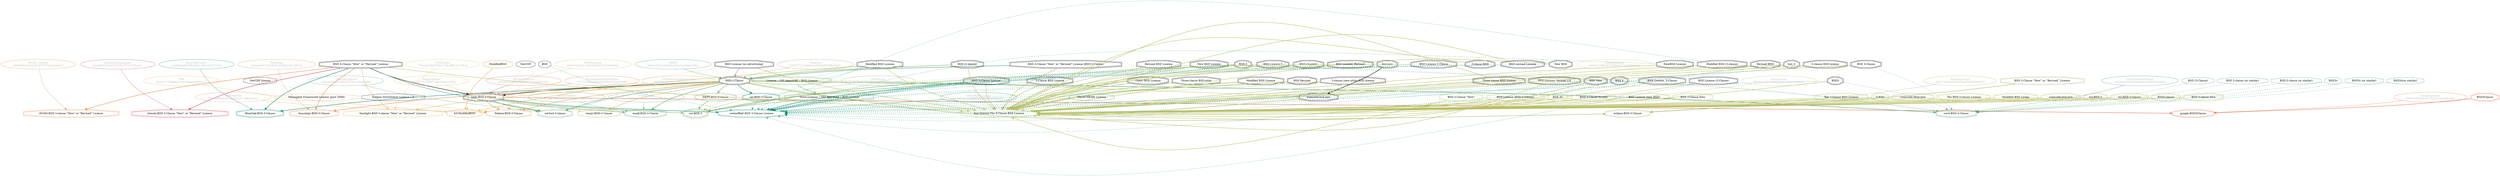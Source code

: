 strict digraph {
    node [shape=box];
    graph [splines=curved];
    518 [label="SPDXLicense\n803e722e6c114264df854935029d644d"
        ,fontcolor=gray
        ,color="#b8bf62"
        ,fillcolor="beige;1"
        ,shape=ellipse];
    519 [label="spdx:BSD-3-Clause"
        ,shape=doubleoctagon];
    520 [label="BSD-3-Clause"
        ,shape=doubleoctagon];
    521 [label="BSD 3-Clause \"New\" or \"Revised\" License"
        ,shape=doubleoctagon];
    3168 [label=NetCDF
         ,shape=octagon];
    3169 [label="NetCDF license"
         ,shape=octagon];
    4928 [label="OSILicense\ne7583f205996dbecff2d2f8ec11d367d"
         ,fontcolor=gray
         ,color="#78ab63"
         ,fillcolor="beige;1"
         ,shape=ellipse];
    4929 [label="osi:BSD-3"
         ,color="#78ab63"
         ,shape=tripleoctagon];
    4930 [label="BSD-3"
         ,shape=doubleoctagon];
    4931 [label="BSD 3-Clause License"
         ,shape=doubleoctagon];
    4932 [label="DEP5:BSD-3-clause"
         ,color="#78ab63"
         ,shape=doubleoctagon];
    4933 [label="Trove:License :: OSI Approved :: BSD License"
         ,color="#78ab63"
         ,shape=doubleoctagon];
    4934 [label="License :: OSI Approved :: BSD License"
         ,color="#78ab63"
         ,shape=doubleoctagon];
    4935 [label="Revised BSD License"
         ,shape=doubleoctagon];
    4936 [label="Modified BSD License"
         ,shape=doubleoctagon];
    4937 [label="New BSD License"
         ,shape=doubleoctagon];
    5500 [label="GoogleLicense\nf28f10d8f2fb41b77b415fc1446b1d84"
         ,fontcolor=gray
         ,color="#e06f45"
         ,fillcolor="beige;1"
         ,shape=ellipse];
    5501 [label="google:BSD3Clause"
         ,color="#e06f45"
         ,shape=doubleoctagon];
    5502 [label=BSD3Clause
         ,color="#e06f45"
         ,shape=doubleoctagon];
    5935 [label=BSD,shape=octagon];
    5977 [label="FedoraEntry\n7be9b88b5be81b9ba2dc97a88cfcb521"
         ,fontcolor=gray
         ,color="#e09d4b"
         ,fillcolor="beige;1"
         ,shape=ellipse];
    5978 [label="Fedora:BSD-3-Clause"
         ,color="#e09d4b"
         ,shape=doubleoctagon];
    5979 [label="BSD License (no advertising)"
         ,shape=doubleoctagon];
    5980 [label="Metasploit Framework License (post 2006)"
         ,color="#e09d4b"
         ,shape=octagon];
    5981 [label="Eclipse Distribution License 1.0"
         ,shape=octagon];
    8758 [label="BlueOakCouncil\nca08ba6bfd29fb3db0c22b169475474c"
         ,fontcolor=gray
         ,color="#00876c"
         ,fillcolor="beige;1"
         ,shape=ellipse];
    8759 [label="BlueOak:BSD-3-Clause"
         ,color="#00876c"
         ,shape=doubleoctagon];
    9488 [label="OSADLRule\n61ea42fd0e80f16dd345e96e69b3cb78"
         ,fontcolor=gray
         ,color="#58a066"
         ,fillcolor="beige;1"
         ,shape=ellipse];
    9489 [label="osadl:BSD-3-Clause"
         ,color="#58a066"
         ,shape=doubleoctagon];
    9812 [label="OSADLMatrix\nd06745cc54e243d1c1db3d6154280f1b"
         ,fontcolor=gray
         ,color="#58a066"
         ,fillcolor="beige;1"
         ,shape=ellipse];
    10320 [label="FSF\n8ac60c775fdb892cae2b9ee06688d171"
          ,fontcolor=gray
          ,color="#deb256"
          ,fillcolor="beige;1"
          ,shape=ellipse];
    10321 [label="fsf:ModifiedBSD"
          ,color="#deb256"
          ,shape=doubleoctagon];
    10322 [label=ModifiedBSD
          ,color="#deb256"
          ,shape=doubleoctagon];
    10870 [label="ChooseALicense\nceba2a64f023e0bb3f758c194aebe56e"
          ,fontcolor=gray
          ,color="#58a066"
          ,fillcolor="beige;1"
          ,shape=ellipse];
    10871 [label="cal:bsd-3-clause"
          ,color="#58a066"
          ,shape=doubleoctagon];
    12849 [label="ScancodeData\n8898cd1986367d209cefc7c8a59080a6"
          ,fontcolor=gray
          ,color="#dac767"
          ,fillcolor="beige;1"
          ,shape=ellipse];
    12850 [label="scancode:bsd-new"
          ,shape=doubleoctagon];
    12851 [label="bsd-new"
          ,shape=doubleoctagon];
    26774 [label="Fossology\n5adee599718028b833269b1d814f07a0"
          ,fontcolor=gray
          ,color="#e18745"
          ,fillcolor="beige;1"
          ,shape=ellipse];
    26775 [label="fossology:BSD-3-Clause"
          ,color="#e18745"
          ,shape=doubleoctagon];
    28241 [label="OKFN\n8dea1cf49ca46395a559a5ab499d23ba"
          ,fontcolor=gray
          ,color="#379469"
          ,fillcolor="beige;1"
          ,shape=ellipse];
    28242 [label="BSD 3-Clause \"New\" or \"Revised\" License (BSD-3-Clause)"
          ,shape=doubleoctagon];
    28514 [label="OrtLicenseCategorization\n7077c53aba646c8bde4b2f1850c760ff"
          ,fontcolor=gray
          ,color="#e06f45"
          ,fillcolor="beige;1"
          ,shape=ellipse];
    35369 [label="OrtLicenseCategorization\nf93ff0fdd8a0827196614d480afe5639"
          ,fontcolor=gray
          ,color="#e09d4b"
          ,fillcolor="beige;1"
          ,shape=ellipse];
    36457 [label="CavilLicenseChange\n47d94cb0942906a98d7e4ea6324850fb"
          ,fontcolor=gray
          ,color="#379469"
          ,fillcolor="beige;1"
          ,shape=ellipse];
    36458 [label="cavil:BSD-3-Clause"
          ,color="#379469"
          ,shape=doubleoctagon];
    36459 [label="BSD (3-Clause)"
          ,color="#379469"
          ,shape=octagon];
    36460 [label="BSD 3-Clause"
          ,shape=doubleoctagon];
    36461 [label="BSD 3-clause (or similar)"
          ,color="#379469"
          ,shape=octagon];
    36462 [label="BSD-3-clause (or similar)"
          ,color="#379469"
          ,shape=octagon];
    36463 [label=BSD3
          ,shape=doubleoctagon];
    36464 [label=BSD3c
          ,color="#379469"
          ,shape=octagon];
    36465 [label="BSD3c (or similar)"
          ,color="#379469"
          ,shape=octagon];
    36466 [label="BSD3c(or similar)"
          ,color="#379469"
          ,shape=octagon];
    39263 [label="MetaeffektLicense\naa40973e31efa9e5e94b3bb8ad8bb963"
          ,fontcolor=gray
          ,color="#00876c"
          ,fillcolor="beige;1"
          ,shape=ellipse];
    39264 [label="metaeffekt:BSD 3-Clause License"
          ,color="#00876c"
          ,shape=doubleoctagon];
    39265 [label="3-Clause BSD License"
          ,shape=doubleoctagon];
    39266 [label="3-clause BSD"
          ,shape=doubleoctagon];
    39267 [label="Three-clause BSD-style"
          ,shape=doubleoctagon];
    39268 [label=bsd_3
          ,shape=doubleoctagon];
    39269 [label="Modified BSD Licence"
          ,shape=doubleoctagon];
    39270 [label="Modified BSD (3-clause)"
          ,shape=doubleoctagon];
    39271 [label="BSD New"
          ,shape=doubleoctagon];
    39272 [label="New BSD"
          ,shape=doubleoctagon];
    39273 [label="(New) BSD License"
          ,shape=doubleoctagon];
    39274 [label="Revised BSD"
          ,shape=doubleoctagon];
    39275 [label="3-clause (new-style) BSD license"
          ,shape=doubleoctagon];
    39276 [label="BSD (3-point)"
          ,shape=doubleoctagon];
    39277 [label="BSD 3"
          ,shape=doubleoctagon];
    39278 [label="BSD Licence 3"
          ,shape=doubleoctagon];
    39279 [label="BSD License (3-Clause)"
          ,shape=doubleoctagon];
    39280 [label="BSD License 3 Clause"
          ,shape=doubleoctagon];
    39281 [label="BSD License, 3-Clause"
          ,shape=doubleoctagon];
    39282 [label="BSD License, Revised"
          ,shape=doubleoctagon];
    39283 [label="BSD License, Version 3.0"
          ,shape=doubleoctagon];
    39284 [label="BSD revised License"
          ,shape=doubleoctagon];
    39285 [label="BSD Revised"
          ,shape=doubleoctagon];
    39286 [label="NewBSD Licence"
          ,shape=doubleoctagon];
    39287 [label="Three clause BSD license"
          ,shape=doubleoctagon];
    39288 [label="TinySCHEME License"
          ,color="#00876c"
          ,shape=octagon];
    39289 [label="3 clause BSD license"
          ,shape=doubleoctagon];
    39290 [label="osi:BSD-3-Clause"
          ,color="#00876c"
          ,shape=doubleoctagon];
    49957 [label="HermineLicense\nee2a5ce1f3c5ad43058f5765a5d61382"
          ,fontcolor=gray
          ,color="#dc574a"
          ,fillcolor="beige;1"
          ,shape=ellipse];
    50120 [label="WarprLicense\n76a99aaa775159fec778e78ef5ce5b2c"
          ,fontcolor=gray
          ,color="#deb256"
          ,fillcolor="beige;1"
          ,shape=ellipse];
    50121 [label="warpr:BSD-3-Clause"
          ,color="#deb256"
          ,shape=doubleoctagon];
    50347 [label="FossLicense\nf29dccc4a91340a826de755c7d16dcd7"
          ,fontcolor=gray
          ,color="#b8bf62"
          ,fillcolor="beige;1"
          ,shape=ellipse];
    50348 [label="foss-license:The 3-Clause BSD License"
          ,color="#b8bf62"
          ,shape=doubleoctagon];
    50349 [label="The 3-Clause BSD License"
          ,color="#b8bf62"
          ,shape=doubleoctagon];
    50350 [label="3-BSD"
          ,color="#b8bf62"
          ,shape=doubleoctagon];
    50351 [label="BSD (3 clause)"
          ,shape=doubleoctagon];
    50352 [label="scancode://bsd-new"
          ,color="#b8bf62"
          ,shape=doubleoctagon];
    50353 [label="The BSD-3-clause License"
          ,color="#b8bf62"
          ,shape=doubleoctagon];
    50354 [label="Modified BSD Licens"
          ,color="#b8bf62"
          ,shape=doubleoctagon];
    50355 [label="scancode:bsd-new"
          ,color="#b8bf62"
          ,shape=doubleoctagon];
    50356 [label="osi:BSD-3"
          ,color="#b8bf62"
          ,shape=doubleoctagon];
    50357 [label="osi:BSD-3-Clause"
          ,color="#b8bf62"
          ,shape=doubleoctagon];
    50358 [label="BSD3-clause"
          ,color="#b8bf62"
          ,shape=doubleoctagon];
    50359 [label="BSD-3-clause New"
          ,color="#b8bf62"
          ,shape=doubleoctagon];
    50360 [label="BSD 3-Clause \"New\""
          ,color="#b8bf62"
          ,shape=doubleoctagon];
    50361 [label="BSD License (BSD-3-Clause)"
          ,color="#b8bf62"
          ,shape=doubleoctagon];
    50362 [label="BSD 3C"
          ,color="#b8bf62"
          ,shape=doubleoctagon];
    50363 [label="BSD-3-Clause license"
          ,color="#b8bf62"
          ,shape=doubleoctagon];
    50364 [label="BSD License (new BSD)"
          ,color="#b8bf62"
          ,shape=doubleoctagon];
    50365 [label="BSD 3-Clause New"
          ,color="#b8bf62"
          ,shape=doubleoctagon];
    50948 [label="FOSSLight\n77bca45c8df764e77c6eeff8142799cd"
          ,fontcolor=gray
          ,color="#dac767"
          ,fillcolor="beige;1"
          ,shape=ellipse];
    50949 [label="fosslight:BSD 3-clause \"New\" or \"Revised\" License"
          ,color="#dac767"
          ,shape=doubleoctagon];
    51251 [label="HitachiOpenLicense\nb6aa8f5237bd973c5f14703a57fbaad1"
          ,fontcolor=gray
          ,color="#d43d51"
          ,fillcolor="beige;1"
          ,shape=ellipse];
    51252 [label="hitachi:BSD 3-Clause \"New\" or \"Revised\" License"
          ,color="#d43d51"
          ,shape=doubleoctagon];
    54242 [label="EclipseLicense\n8c0c75fe6dabaf7d76e596184606fc7f"
          ,fontcolor=gray
          ,color="#98b561"
          ,fillcolor="beige;1"
          ,shape=ellipse];
    54243 [label="eclipse:BSD-3-Clause"
          ,color="#98b561"
          ,shape=doubleoctagon];
    54244 [label="BSD 3-Clause “New” or “Revised” License"
          ,color="#98b561"
          ,shape=doubleoctagon];
    54395 [label="ifrOSS License\ne9990d65ce842d7c9707f7fca39a0e12"
          ,fontcolor=gray
          ,color="#e18745"
          ,fillcolor="beige;1"
          ,shape=ellipse];
    54396 [label="ifrOSS:BSD 3-clause \"New\" or \"Revised\" License"
          ,color="#e18745"
          ,shape=doubleoctagon];
    56012 [label="Curation\n928787512490b4c40b8fb9333fbc78d7"
          ,fontcolor=gray
          ,color="#78ab63"
          ,fillcolor="beige;1"
          ,shape=ellipse];
    518 -> 519 [weight=0.5
               ,color="#b8bf62"];
    519 -> 4929 [style=bold
                ,arrowhead=vee
                ,weight=0.7
                ,color="#78ab63"];
    519 -> 5501 [style=bold
                ,arrowhead=vee
                ,weight=0.7
                ,color="#e06f45"];
    519 -> 5978 [style=bold
                ,arrowhead=vee
                ,weight=0.7
                ,color="#e09d4b"];
    519 -> 9489 [style=bold
                ,arrowhead=vee
                ,weight=0.7
                ,color="#58a066"];
    519 -> 10321 [style=dashed
                 ,arrowhead=vee
                 ,weight=0.5
                 ,color="#deb256"];
    519 -> 10871 [style=bold
                 ,arrowhead=vee
                 ,weight=0.7
                 ,color="#58a066"];
    519 -> 39264 [style=bold
                 ,arrowhead=vee
                 ,weight=0.7
                 ,color="#00876c"];
    520 -> 519 [style=bold
               ,arrowhead=vee
               ,weight=0.7];
    520 -> 4932 [style=bold
                ,arrowhead=vee
                ,weight=0.7
                ,color="#78ab63"];
    520 -> 5978 [style=bold
                ,arrowhead=vee
                ,weight=0.7
                ,color="#e09d4b"];
    520 -> 8759 [style=bold
                ,arrowhead=vee
                ,weight=0.7
                ,color="#00876c"];
    520 -> 9489 [style=bold
                ,arrowhead=vee
                ,weight=0.7
                ,color="#58a066"];
    520 -> 10871 [style=bold
                 ,arrowhead=vee
                 ,weight=0.7
                 ,color="#58a066"];
    520 -> 12850 [style=bold
                 ,arrowhead=vee
                 ,weight=0.7
                 ,color="#dac767"];
    520 -> 26775 [style=bold
                 ,arrowhead=vee
                 ,weight=0.7
                 ,color="#e18745"];
    520 -> 36458 [style=bold
                 ,arrowhead=vee
                 ,weight=0.7
                 ,color="#379469"];
    520 -> 36458 [style=bold
                 ,arrowhead=vee
                 ,weight=0.7
                 ,color="#379469"];
    520 -> 39290 [style=bold
                 ,arrowhead=vee
                 ,weight=0.7
                 ,color="#00876c"];
    520 -> 50121 [style=bold
                 ,arrowhead=vee
                 ,weight=0.7
                 ,color="#deb256"];
    520 -> 50348 [style=bold
                 ,arrowhead=vee
                 ,weight=0.7
                 ,color="#b8bf62"];
    520 -> 50949 [style=bold
                 ,arrowhead=vee
                 ,weight=0.7
                 ,color="#dac767"];
    520 -> 54243 [style=bold
                 ,arrowhead=vee
                 ,weight=0.7
                 ,color="#98b561"];
    521 -> 519 [style=bold
               ,arrowhead=vee
               ,weight=0.7];
    521 -> 8759 [style=bold
                ,arrowhead=vee
                ,weight=0.7
                ,color="#00876c"];
    521 -> 10871 [style=bold
                 ,arrowhead=vee
                 ,weight=0.7
                 ,color="#58a066"];
    521 -> 26775 [style=bold
                 ,arrowhead=vee
                 ,weight=0.7
                 ,color="#e18745"];
    521 -> 50348 [style=bold
                 ,arrowhead=vee
                 ,weight=0.7
                 ,color="#b8bf62"];
    521 -> 50949 [style=bold
                 ,arrowhead=vee
                 ,weight=0.7
                 ,color="#dac767"];
    521 -> 51252 [style=bold
                 ,arrowhead=vee
                 ,weight=0.7
                 ,color="#d43d51"];
    521 -> 54396 [style=bold
                 ,arrowhead=vee
                 ,weight=0.7
                 ,color="#e18745"];
    521 -> 54396 [style=bold
                 ,arrowhead=vee
                 ,weight=0.7
                 ,color="#e18745"];
    3168 -> 5978 [style=dashed
                 ,arrowhead=vee
                 ,weight=0.5
                 ,color="#e09d4b"];
    3169 -> 5978 [style=dashed
                 ,arrowhead=vee
                 ,weight=0.5
                 ,color="#e09d4b"];
    4928 -> 4929 [weight=0.5
                 ,color="#78ab63"];
    4930 -> 4929 [style=bold
                 ,arrowhead=vee
                 ,weight=0.7
                 ,color="#78ab63"];
    4930 -> 36458 [style=dashed
                  ,arrowhead=vee
                  ,weight=0.5
                  ,color="#379469"];
    4930 -> 39264 [style=dashed
                  ,arrowhead=vee
                  ,weight=0.5
                  ,color="#00876c"];
    4930 -> 50348 [style=bold
                  ,arrowhead=vee
                  ,weight=0.7
                  ,color="#b8bf62"];
    4931 -> 4929 [style=bold
                 ,arrowhead=vee
                 ,weight=0.7
                 ,color="#78ab63"];
    4931 -> 39264 [style=bold
                  ,arrowhead=vee
                  ,weight=0.7
                  ,color="#00876c"];
    4931 -> 50348 [style=bold
                  ,arrowhead=vee
                  ,weight=0.7
                  ,color="#b8bf62"];
    4932 -> 4929 [style=bold
                 ,arrowhead=vee
                 ,weight=0.7
                 ,color="#78ab63"];
    4933 -> 4929 [style=bold
                 ,arrowhead=vee
                 ,weight=0.7
                 ,color="#78ab63"];
    4934 -> 4933 [style=bold
                 ,arrowhead=vee
                 ,weight=0.7
                 ,color="#78ab63"];
    4935 -> 4929 [style=dashed
                 ,arrowhead=vee
                 ,weight=0.5
                 ,color="#78ab63"];
    4935 -> 50348 [style=bold
                  ,arrowhead=vee
                  ,weight=0.7
                  ,color="#b8bf62"];
    4936 -> 4929 [style=dashed
                 ,arrowhead=vee
                 ,weight=0.5
                 ,color="#78ab63"];
    4936 -> 10321 [style=bold
                  ,arrowhead=vee
                  ,weight=0.7
                  ,color="#deb256"];
    4936 -> 10871 [style=dashed
                  ,arrowhead=vee
                  ,weight=0.5
                  ,color="#58a066"];
    4936 -> 39264 [style=dashed
                  ,arrowhead=vee
                  ,weight=0.5
                  ,color="#00876c"];
    4936 -> 50348 [style=bold
                  ,arrowhead=vee
                  ,weight=0.7
                  ,color="#b8bf62"];
    4937 -> 4929 [style=dashed
                 ,arrowhead=vee
                 ,weight=0.5
                 ,color="#78ab63"];
    4937 -> 36458 [style=dashed
                  ,arrowhead=vee
                  ,weight=0.5
                  ,color="#379469"];
    4937 -> 39264 [style=dashed
                  ,arrowhead=vee
                  ,weight=0.5
                  ,color="#00876c"];
    4937 -> 50348 [style=bold
                  ,arrowhead=vee
                  ,weight=0.7
                  ,color="#b8bf62"];
    5500 -> 5501 [weight=0.5
                 ,color="#e06f45"];
    5502 -> 5501 [style=bold
                 ,arrowhead=vee
                 ,weight=0.7
                 ,color="#e06f45"];
    5935 -> 5978 [style=dashed
                 ,arrowhead=vee
                 ,weight=0.5
                 ,color="#e09d4b"];
    5935 -> 39264 [style=dashed
                  ,arrowhead=vee
                  ,weight=0.5
                  ,color="#00876c"];
    5977 -> 5978 [weight=0.5
                 ,color="#e09d4b"];
    5979 -> 520 [style=bold
                ,arrowhead=vee
                ,weight=0.7
                ,color="#78ab63"];
    5979 -> 5978 [style=dashed
                 ,arrowhead=vee
                 ,weight=0.5
                 ,color="#e09d4b"];
    5979 -> 50348 [style=bold
                  ,arrowhead=vee
                  ,weight=0.7
                  ,color="#b8bf62"];
    5980 -> 5978 [style=dashed
                 ,arrowhead=vee
                 ,weight=0.5
                 ,color="#e09d4b"];
    5981 -> 5978 [style=dashed
                 ,arrowhead=vee
                 ,weight=0.5
                 ,color="#e09d4b"];
    8758 -> 8759 [weight=0.5
                 ,color="#00876c"];
    9488 -> 9489 [weight=0.5
                 ,color="#58a066"];
    9812 -> 9489 [weight=0.5
                 ,color="#58a066"];
    10320 -> 10321 [weight=0.5
                   ,color="#deb256"];
    10322 -> 10321 [style=bold
                   ,arrowhead=vee
                   ,weight=0.7
                   ,color="#deb256"];
    10870 -> 10871 [weight=0.5
                   ,color="#58a066"];
    12849 -> 12850 [weight=0.5
                   ,color="#dac767"];
    12850 -> 39264 [style=dashed
                   ,arrowhead=vee
                   ,weight=0.5
                   ,color="#00876c"];
    12850 -> 50348 [style=bold
                   ,arrowhead=vee
                   ,weight=0.7
                   ,color="#b8bf62"];
    12851 -> 12850 [style=bold
                   ,arrowhead=vee
                   ,weight=0.7];
    26774 -> 26775 [weight=0.5
                   ,color="#e18745"];
    28241 -> 520 [weight=0.5
                 ,color="#379469"];
    28242 -> 520 [style=bold
                 ,arrowhead=vee
                 ,weight=0.7
                 ,color="#379469"];
    28242 -> 50348 [style=bold
                   ,arrowhead=vee
                   ,weight=0.7
                   ,color="#b8bf62"];
    28514 -> 519 [weight=0.5
                 ,color="#e06f45"];
    35369 -> 519 [weight=0.5
                 ,color="#e09d4b"];
    36457 -> 36458 [weight=0.5
                   ,color="#379469"];
    36459 -> 36458 [style=dashed
                   ,arrowhead=vee
                   ,weight=0.5
                   ,color="#379469"];
    36460 -> 36458 [style=dashed
                   ,arrowhead=vee
                   ,weight=0.5
                   ,color="#379469"];
    36460 -> 50348 [style=bold
                   ,arrowhead=vee
                   ,weight=0.7
                   ,color="#b8bf62"];
    36461 -> 36458 [style=dashed
                   ,arrowhead=vee
                   ,weight=0.5
                   ,color="#379469"];
    36462 -> 36458 [style=dashed
                   ,arrowhead=vee
                   ,weight=0.5
                   ,color="#379469"];
    36463 -> 36458 [style=dashed
                   ,arrowhead=vee
                   ,weight=0.5
                   ,color="#379469"];
    36463 -> 39264 [style=dashed
                   ,arrowhead=vee
                   ,weight=0.5
                   ,color="#00876c"];
    36463 -> 50348 [style=bold
                   ,arrowhead=vee
                   ,weight=0.7
                   ,color="#b8bf62"];
    36464 -> 36458 [style=dashed
                   ,arrowhead=vee
                   ,weight=0.5
                   ,color="#379469"];
    36465 -> 36458 [style=dashed
                   ,arrowhead=vee
                   ,weight=0.5
                   ,color="#379469"];
    36466 -> 36458 [style=dashed
                   ,arrowhead=vee
                   ,weight=0.5
                   ,color="#379469"];
    39263 -> 39264 [weight=0.5
                   ,color="#00876c"];
    39265 -> 39264 [style=dashed
                   ,arrowhead=vee
                   ,weight=0.5
                   ,color="#00876c"];
    39265 -> 50348 [style=bold
                   ,arrowhead=vee
                   ,weight=0.7
                   ,color="#b8bf62"];
    39266 -> 39264 [style=dashed
                   ,arrowhead=vee
                   ,weight=0.5
                   ,color="#00876c"];
    39266 -> 50348 [style=bold
                   ,arrowhead=vee
                   ,weight=0.7
                   ,color="#b8bf62"];
    39267 -> 39264 [style=dashed
                   ,arrowhead=vee
                   ,weight=0.5
                   ,color="#00876c"];
    39267 -> 50348 [style=bold
                   ,arrowhead=vee
                   ,weight=0.7
                   ,color="#b8bf62"];
    39268 -> 39264 [style=dashed
                   ,arrowhead=vee
                   ,weight=0.5
                   ,color="#00876c"];
    39268 -> 50348 [style=bold
                   ,arrowhead=vee
                   ,weight=0.7
                   ,color="#b8bf62"];
    39269 -> 39264 [style=dashed
                   ,arrowhead=vee
                   ,weight=0.5
                   ,color="#00876c"];
    39269 -> 50348 [style=bold
                   ,arrowhead=vee
                   ,weight=0.7
                   ,color="#b8bf62"];
    39270 -> 39264 [style=dashed
                   ,arrowhead=vee
                   ,weight=0.5
                   ,color="#00876c"];
    39270 -> 50348 [style=bold
                   ,arrowhead=vee
                   ,weight=0.7
                   ,color="#b8bf62"];
    39271 -> 39264 [style=dashed
                   ,arrowhead=vee
                   ,weight=0.5
                   ,color="#00876c"];
    39271 -> 50348 [style=bold
                   ,arrowhead=vee
                   ,weight=0.7
                   ,color="#b8bf62"];
    39272 -> 39264 [style=dashed
                   ,arrowhead=vee
                   ,weight=0.5
                   ,color="#00876c"];
    39272 -> 50348 [style=bold
                   ,arrowhead=vee
                   ,weight=0.7
                   ,color="#b8bf62"];
    39273 -> 39264 [style=dashed
                   ,arrowhead=vee
                   ,weight=0.5
                   ,color="#00876c"];
    39273 -> 50348 [style=bold
                   ,arrowhead=vee
                   ,weight=0.7
                   ,color="#b8bf62"];
    39274 -> 39264 [style=dashed
                   ,arrowhead=vee
                   ,weight=0.5
                   ,color="#00876c"];
    39274 -> 50348 [style=bold
                   ,arrowhead=vee
                   ,weight=0.7
                   ,color="#b8bf62"];
    39275 -> 39264 [style=dashed
                   ,arrowhead=vee
                   ,weight=0.5
                   ,color="#00876c"];
    39275 -> 50348 [style=bold
                   ,arrowhead=vee
                   ,weight=0.7
                   ,color="#b8bf62"];
    39276 -> 39264 [style=dashed
                   ,arrowhead=vee
                   ,weight=0.5
                   ,color="#00876c"];
    39276 -> 50348 [style=bold
                   ,arrowhead=vee
                   ,weight=0.7
                   ,color="#b8bf62"];
    39277 -> 39264 [style=dashed
                   ,arrowhead=vee
                   ,weight=0.5
                   ,color="#00876c"];
    39277 -> 50348 [style=bold
                   ,arrowhead=vee
                   ,weight=0.7
                   ,color="#b8bf62"];
    39278 -> 39264 [style=dashed
                   ,arrowhead=vee
                   ,weight=0.5
                   ,color="#00876c"];
    39278 -> 50348 [style=bold
                   ,arrowhead=vee
                   ,weight=0.7
                   ,color="#b8bf62"];
    39279 -> 39264 [style=dashed
                   ,arrowhead=vee
                   ,weight=0.5
                   ,color="#00876c"];
    39279 -> 50348 [style=bold
                   ,arrowhead=vee
                   ,weight=0.7
                   ,color="#b8bf62"];
    39280 -> 39264 [style=dashed
                   ,arrowhead=vee
                   ,weight=0.5
                   ,color="#00876c"];
    39280 -> 50348 [style=bold
                   ,arrowhead=vee
                   ,weight=0.7
                   ,color="#b8bf62"];
    39281 -> 39264 [style=dashed
                   ,arrowhead=vee
                   ,weight=0.5
                   ,color="#00876c"];
    39281 -> 50348 [style=bold
                   ,arrowhead=vee
                   ,weight=0.7
                   ,color="#b8bf62"];
    39282 -> 39264 [style=dashed
                   ,arrowhead=vee
                   ,weight=0.5
                   ,color="#00876c"];
    39282 -> 50348 [style=bold
                   ,arrowhead=vee
                   ,weight=0.7
                   ,color="#b8bf62"];
    39283 -> 39264 [style=dashed
                   ,arrowhead=vee
                   ,weight=0.5
                   ,color="#00876c"];
    39283 -> 50348 [style=bold
                   ,arrowhead=vee
                   ,weight=0.7
                   ,color="#b8bf62"];
    39284 -> 39264 [style=dashed
                   ,arrowhead=vee
                   ,weight=0.5
                   ,color="#00876c"];
    39284 -> 50348 [style=bold
                   ,arrowhead=vee
                   ,weight=0.7
                   ,color="#b8bf62"];
    39285 -> 39264 [style=dashed
                   ,arrowhead=vee
                   ,weight=0.5
                   ,color="#00876c"];
    39285 -> 50348 [style=bold
                   ,arrowhead=vee
                   ,weight=0.7
                   ,color="#b8bf62"];
    39286 -> 39264 [style=dashed
                   ,arrowhead=vee
                   ,weight=0.5
                   ,color="#00876c"];
    39286 -> 50348 [style=bold
                   ,arrowhead=vee
                   ,weight=0.7
                   ,color="#b8bf62"];
    39287 -> 39264 [style=dashed
                   ,arrowhead=vee
                   ,weight=0.5
                   ,color="#00876c"];
    39287 -> 50348 [style=bold
                   ,arrowhead=vee
                   ,weight=0.7
                   ,color="#b8bf62"];
    39288 -> 39264 [style=dashed
                   ,arrowhead=vee
                   ,weight=0.5
                   ,color="#00876c"];
    39289 -> 39264 [style=dashed
                   ,arrowhead=vee
                   ,weight=0.5
                   ,color="#00876c"];
    39289 -> 50348 [style=bold
                   ,arrowhead=vee
                   ,weight=0.7
                   ,color="#b8bf62"];
    39290 -> 39264 [style=dashed
                   ,arrowhead=vee
                   ,weight=0.5
                   ,color="#00876c"];
    49957 -> 519 [weight=0.5
                 ,color="#dc574a"];
    50120 -> 50121 [weight=0.5
                   ,color="#deb256"];
    50347 -> 50348 [weight=0.5
                   ,color="#b8bf62"];
    50349 -> 50348 [style=bold
                   ,arrowhead=vee
                   ,weight=0.7
                   ,color="#b8bf62"];
    50350 -> 50348 [style=bold
                   ,arrowhead=vee
                   ,weight=0.7
                   ,color="#b8bf62"];
    50351 -> 520 [style=bold
                 ,arrowhead=vee
                 ,weight=0.7
                 ,color="#78ab63"];
    50351 -> 50348 [style=bold
                   ,arrowhead=vee
                   ,weight=0.7
                   ,color="#b8bf62"];
    50352 -> 50348 [style=bold
                   ,arrowhead=vee
                   ,weight=0.7
                   ,color="#b8bf62"];
    50353 -> 50348 [style=bold
                   ,arrowhead=vee
                   ,weight=0.7
                   ,color="#b8bf62"];
    50354 -> 50348 [style=bold
                   ,arrowhead=vee
                   ,weight=0.7
                   ,color="#b8bf62"];
    50355 -> 50348 [style=bold
                   ,arrowhead=vee
                   ,weight=0.7
                   ,color="#b8bf62"];
    50356 -> 50348 [style=bold
                   ,arrowhead=vee
                   ,weight=0.7
                   ,color="#b8bf62"];
    50357 -> 50348 [style=bold
                   ,arrowhead=vee
                   ,weight=0.7
                   ,color="#b8bf62"];
    50358 -> 50348 [style=bold
                   ,arrowhead=vee
                   ,weight=0.7
                   ,color="#b8bf62"];
    50359 -> 50348 [style=bold
                   ,arrowhead=vee
                   ,weight=0.7
                   ,color="#b8bf62"];
    50360 -> 50348 [style=bold
                   ,arrowhead=vee
                   ,weight=0.7
                   ,color="#b8bf62"];
    50361 -> 50348 [style=bold
                   ,arrowhead=vee
                   ,weight=0.7
                   ,color="#b8bf62"];
    50362 -> 50348 [style=bold
                   ,arrowhead=vee
                   ,weight=0.7
                   ,color="#b8bf62"];
    50363 -> 50348 [style=bold
                   ,arrowhead=vee
                   ,weight=0.7
                   ,color="#b8bf62"];
    50364 -> 50348 [style=bold
                   ,arrowhead=vee
                   ,weight=0.7
                   ,color="#b8bf62"];
    50365 -> 50348 [style=bold
                   ,arrowhead=vee
                   ,weight=0.7
                   ,color="#b8bf62"];
    50948 -> 50949 [weight=0.5
                   ,color="#dac767"];
    51251 -> 51252 [weight=0.5
                   ,color="#d43d51"];
    54242 -> 54243 [weight=0.5
                   ,color="#98b561"];
    54244 -> 54243 [style=bold
                   ,arrowhead=vee
                   ,weight=0.7
                   ,color="#98b561"];
    54395 -> 54396 [weight=0.5
                   ,color="#e18745"];
    56012 -> 520 [weight=0.5
                 ,color="#78ab63"];
}
